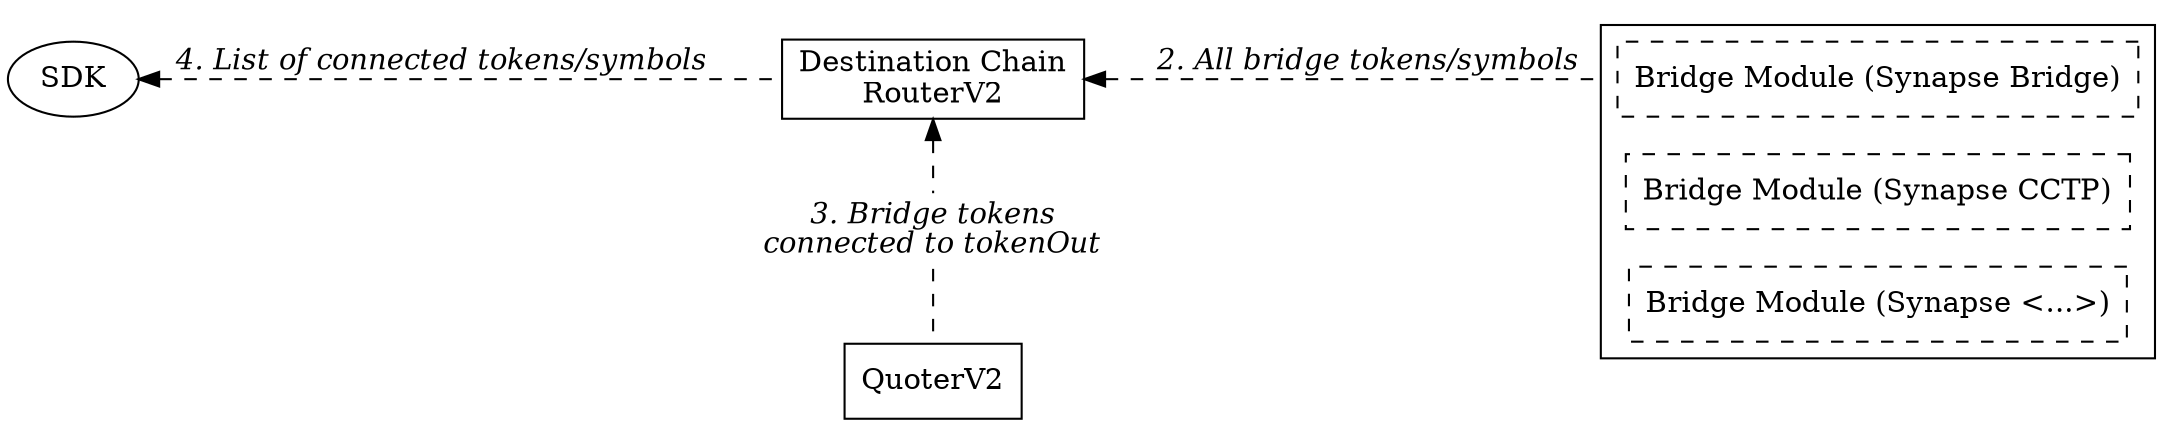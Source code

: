 digraph {
    compound = true;
    
    sdk [label = "SDK";];
    router [label = "Destination Chain\nRouterV2";shape = rect;];
    allConnectedTokens [label = <<I>3. Bridge tokens<br></br>connected to tokenOut</I>>;shape = none;];
    quoter [label = "QuoterV2";shape = rect;];
    
    rankdir = "LR";
    sdk -> router [label = <<I>4. List of connected tokens/symbols</I>>; style = dashed; dir = back;];
    
    subgraph cluster1 {
        node [shape = rect; style = dashed;];
        module1 [label = "Bridge Module (Synapse Bridge)";];
        module2 [label = "Bridge Module (Synapse CCTP)";];
        module3 [label = "Bridge Module (Synapse <...>)";];
    }
    
    subgraph {
        rank = same;
        router -> allConnectedTokens [style = dashed; dir = back;];
        allConnectedTokens -> quoter [style = dashed; dir = none;];
    }
    
    router -> module1 [label = <<I>2. All bridge tokens/symbols</I>>; lhead = cluster1; style = dashed; dir = back;];
}